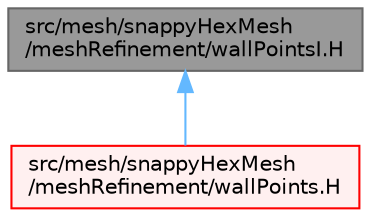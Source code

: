 digraph "src/mesh/snappyHexMesh/meshRefinement/wallPointsI.H"
{
 // LATEX_PDF_SIZE
  bgcolor="transparent";
  edge [fontname=Helvetica,fontsize=10,labelfontname=Helvetica,labelfontsize=10];
  node [fontname=Helvetica,fontsize=10,shape=box,height=0.2,width=0.4];
  Node1 [id="Node000001",label="src/mesh/snappyHexMesh\l/meshRefinement/wallPointsI.H",height=0.2,width=0.4,color="gray40", fillcolor="grey60", style="filled", fontcolor="black",tooltip=" "];
  Node1 -> Node2 [id="edge1_Node000001_Node000002",dir="back",color="steelblue1",style="solid",tooltip=" "];
  Node2 [id="Node000002",label="src/mesh/snappyHexMesh\l/meshRefinement/wallPoints.H",height=0.2,width=0.4,color="red", fillcolor="#FFF0F0", style="filled",URL="$wallPoints_8H.html",tooltip=" "];
}
